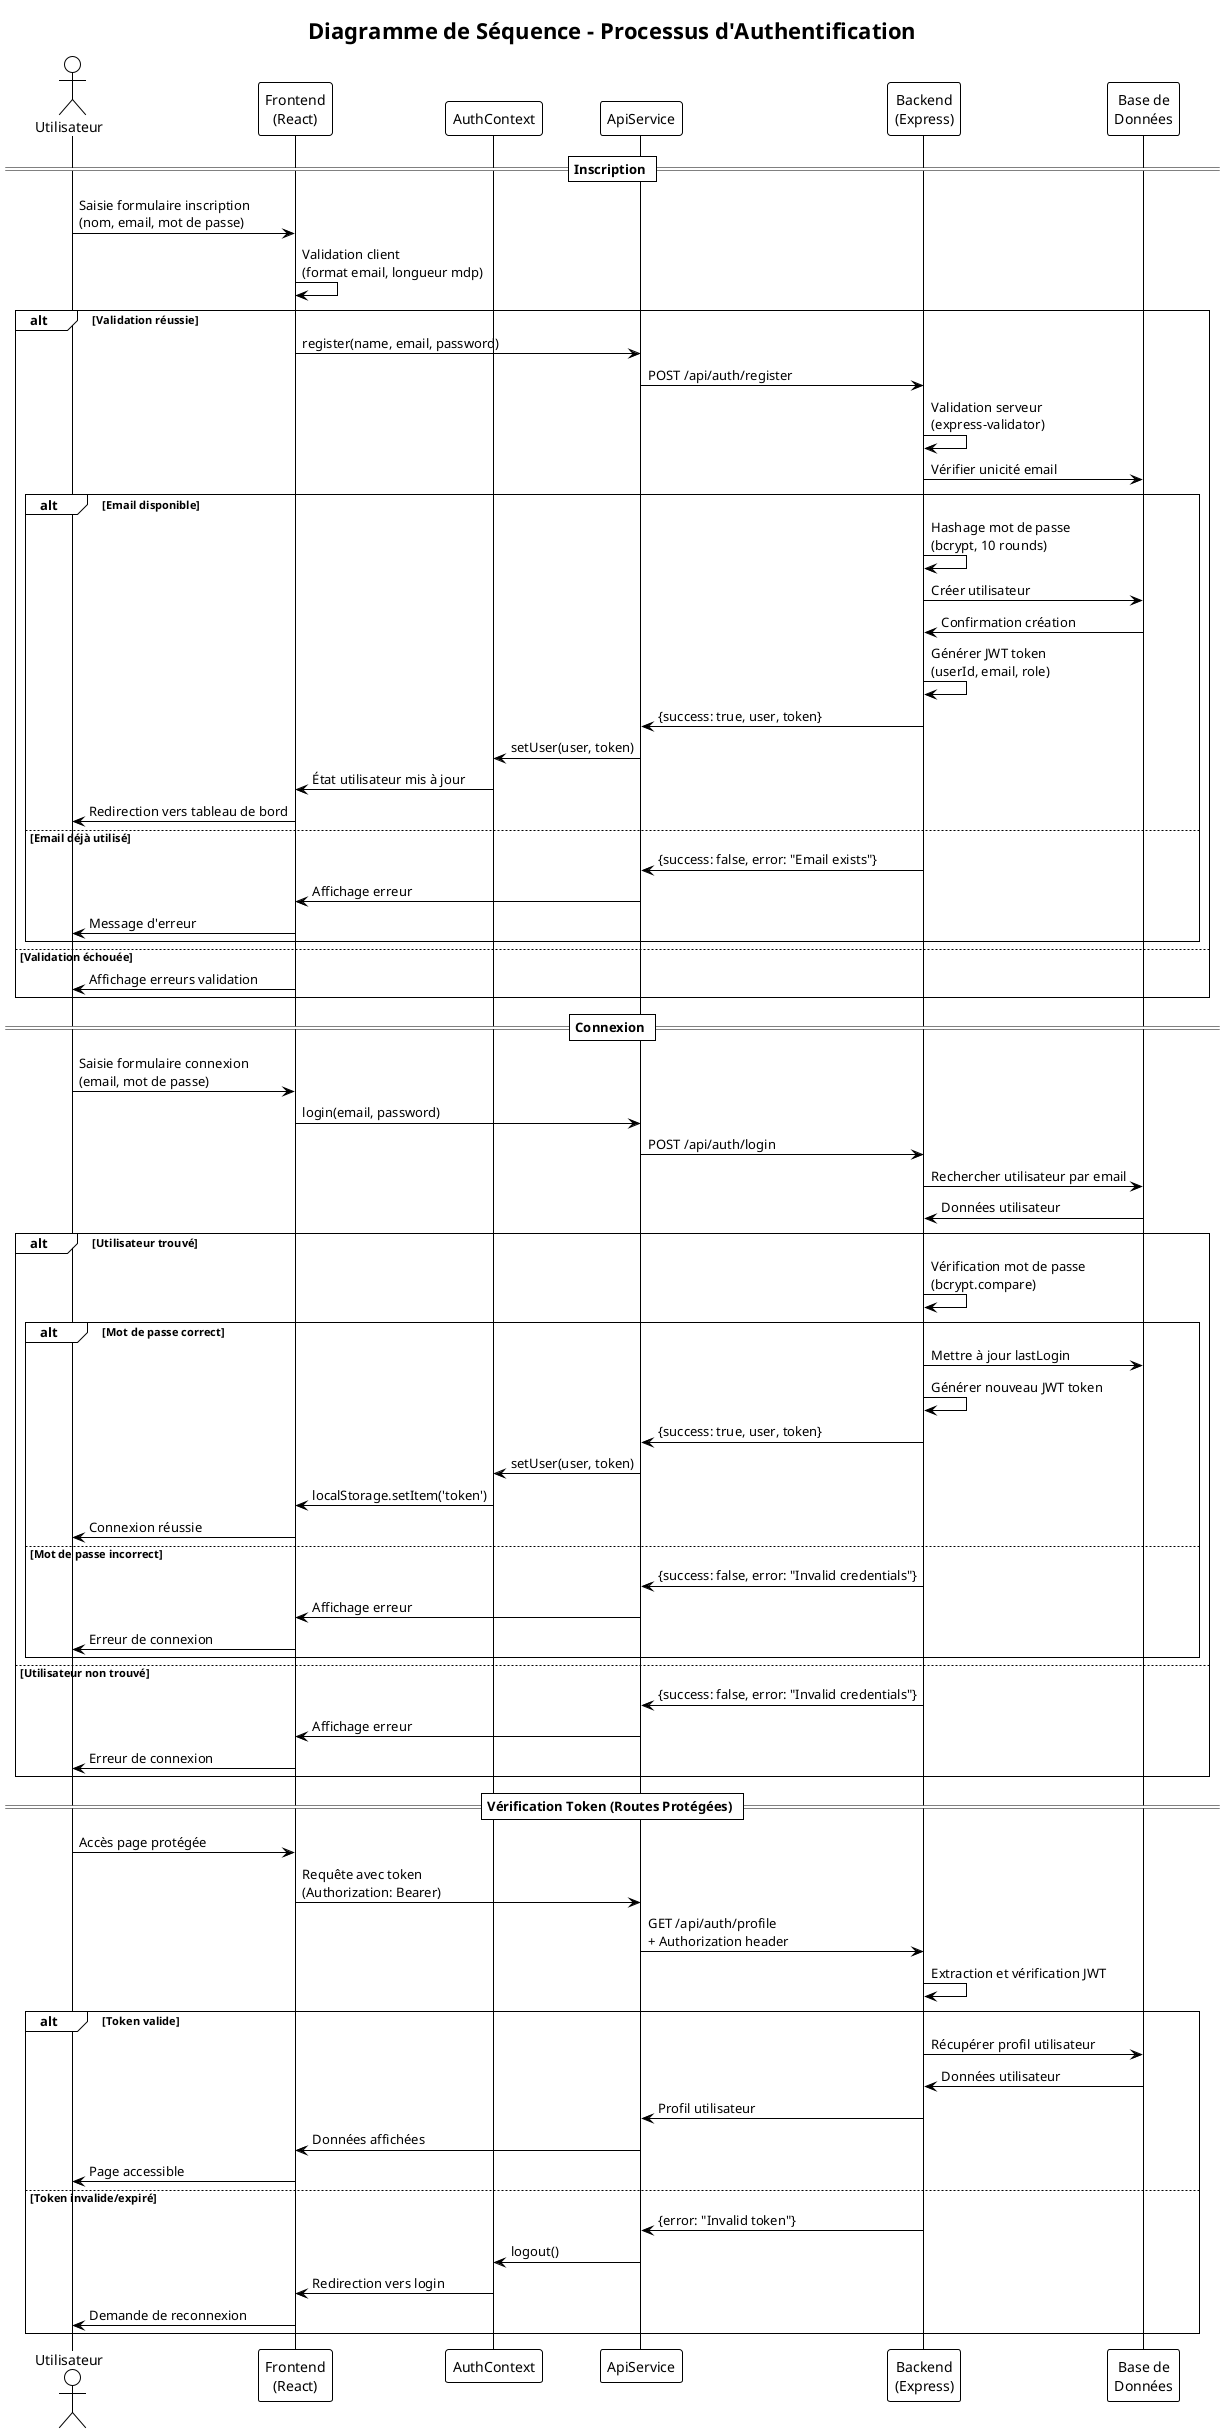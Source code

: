 @startuml Sequence_Authentication
!theme plain
title Diagramme de Séquence - Processus d'Authentification

actor "Utilisateur" as User
participant "Frontend\n(React)" as Frontend
participant "AuthContext" as Context
participant "ApiService" as API
participant "Backend\n(Express)" as Backend
participant "Base de\nDonnées" as DB

== Inscription ==
User -> Frontend: Saisie formulaire inscription\n(nom, email, mot de passe)
Frontend -> Frontend: Validation client\n(format email, longueur mdp)

alt Validation réussie
    Frontend -> API: register(name, email, password)
    API -> Backend: POST /api/auth/register
    
    Backend -> Backend: Validation serveur\n(express-validator)
    Backend -> DB: Vérifier unicité email
    
    alt Email disponible
        Backend -> Backend: Hashage mot de passe\n(bcrypt, 10 rounds)
        Backend -> DB: Créer utilisateur
        DB -> Backend: Confirmation création
        
        Backend -> Backend: Générer JWT token\n(userId, email, role)
        Backend -> API: {success: true, user, token}
        
        API -> Context: setUser(user, token)
        Context -> Frontend: État utilisateur mis à jour
        Frontend -> User: Redirection vers tableau de bord
        
    else Email déjà utilisé
        Backend -> API: {success: false, error: "Email exists"}
        API -> Frontend: Affichage erreur
        Frontend -> User: Message d'erreur
    end
    
else Validation échouée
    Frontend -> User: Affichage erreurs validation
end

== Connexion ==
User -> Frontend: Saisie formulaire connexion\n(email, mot de passe)
Frontend -> API: login(email, password)
API -> Backend: POST /api/auth/login

Backend -> DB: Rechercher utilisateur par email
DB -> Backend: Données utilisateur

alt Utilisateur trouvé
    Backend -> Backend: Vérification mot de passe\n(bcrypt.compare)
    
    alt Mot de passe correct
        Backend -> DB: Mettre à jour lastLogin
        Backend -> Backend: Générer nouveau JWT token
        Backend -> API: {success: true, user, token}
        
        API -> Context: setUser(user, token)
        Context -> Frontend: localStorage.setItem('token')
        Frontend -> User: Connexion réussie
        
    else Mot de passe incorrect
        Backend -> API: {success: false, error: "Invalid credentials"}
        API -> Frontend: Affichage erreur
        Frontend -> User: Erreur de connexion
    end
    
else Utilisateur non trouvé
    Backend -> API: {success: false, error: "Invalid credentials"}
    API -> Frontend: Affichage erreur
    Frontend -> User: Erreur de connexion
end

== Vérification Token (Routes Protégées) ==
User -> Frontend: Accès page protégée
Frontend -> API: Requête avec token\n(Authorization: Bearer)
API -> Backend: GET /api/auth/profile\n+ Authorization header

Backend -> Backend: Extraction et vérification JWT
alt Token valide
    Backend -> DB: Récupérer profil utilisateur
    DB -> Backend: Données utilisateur
    Backend -> API: Profil utilisateur
    API -> Frontend: Données affichées
    Frontend -> User: Page accessible
else Token invalide/expiré
    Backend -> API: {error: "Invalid token"}
    API -> Context: logout()
    Context -> Frontend: Redirection vers login
    Frontend -> User: Demande de reconnexion
end

@enduml
